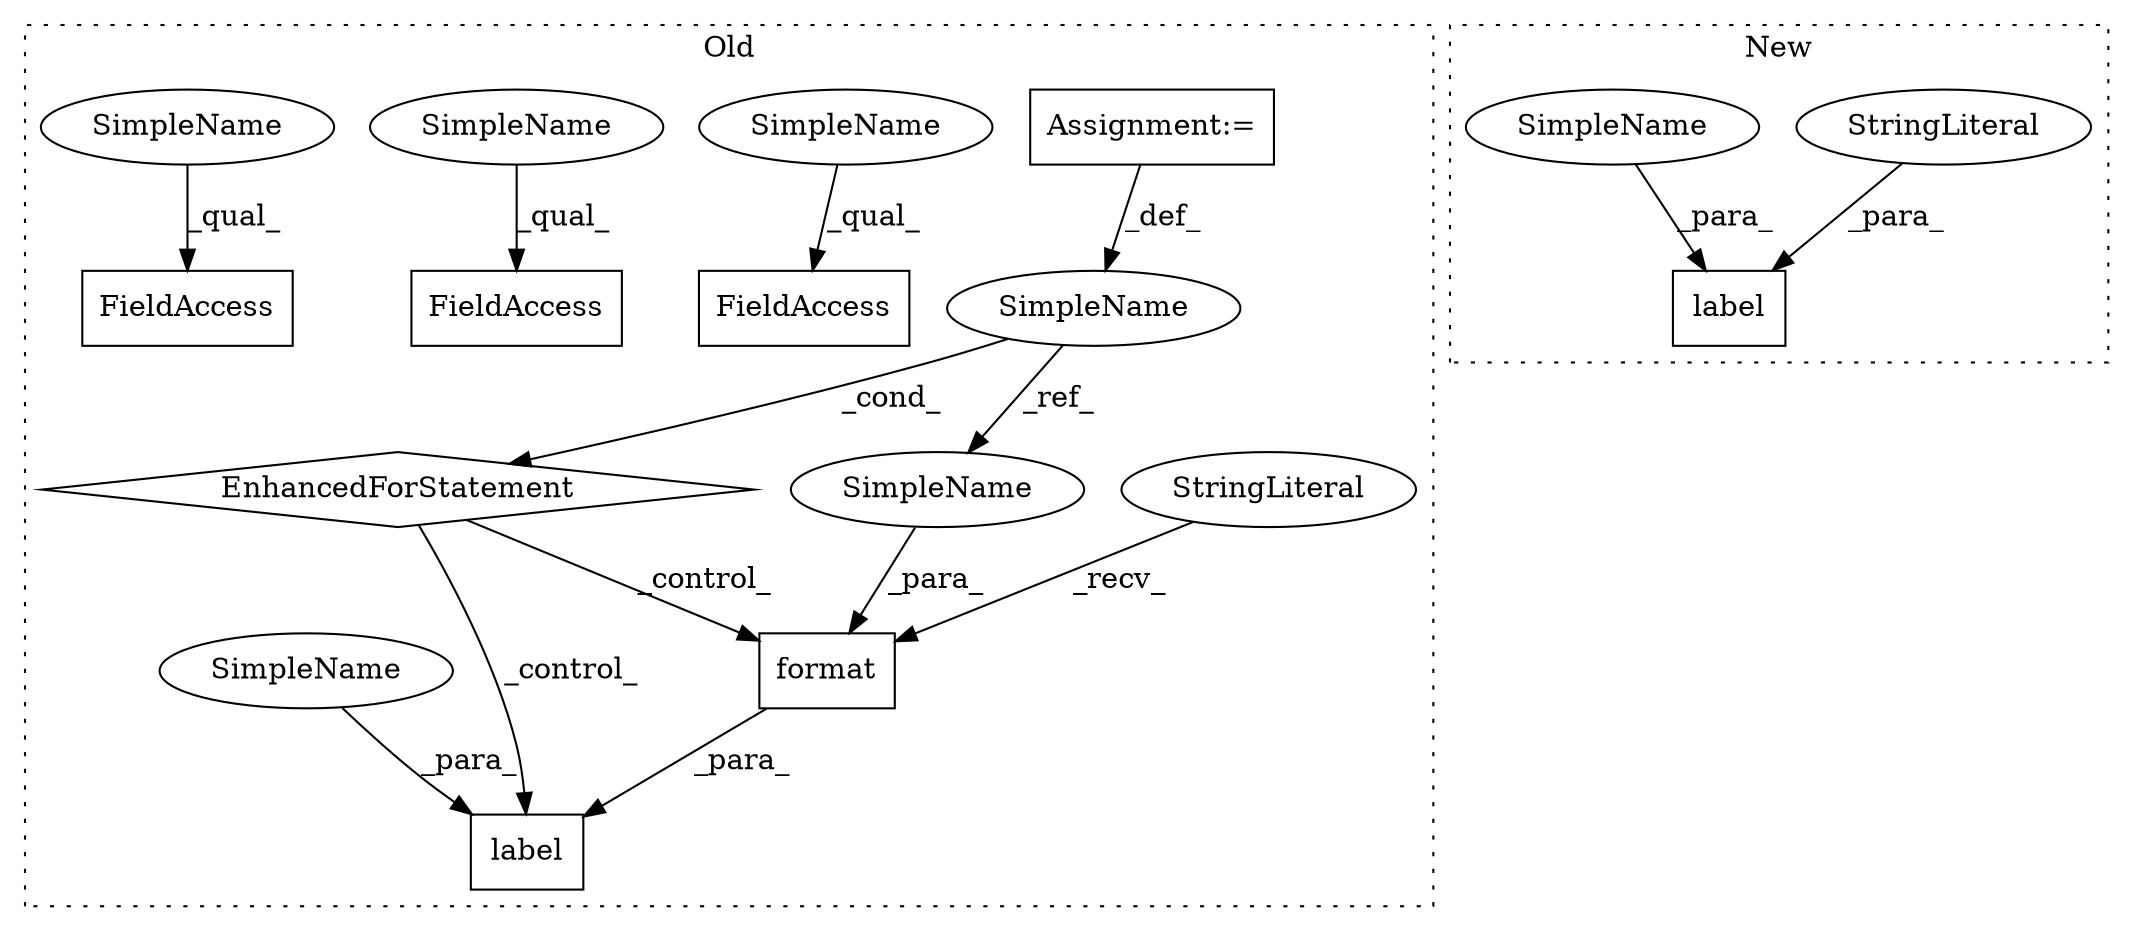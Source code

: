digraph G {
subgraph cluster0 {
1 [label="label" a="32" s="4148,4196" l="6,1" shape="box"];
3 [label="format" a="32" s="4177,4195" l="7,1" shape="box"];
4 [label="EnhancedForStatement" a="70" s="3931,4055" l="81,2" shape="diamond"];
5 [label="SimpleName" a="42" s="4020" l="5" shape="ellipse"];
7 [label="StringLiteral" a="45" s="4164" l="12" shape="ellipse"];
8 [label="FieldAccess" a="22" s="4220" l="13" shape="box"];
9 [label="FieldAccess" a="22" s="3893" l="13" shape="box"];
10 [label="FieldAccess" a="22" s="4038" l="16" shape="box"];
11 [label="Assignment:=" a="7" s="3931,4055" l="81,2" shape="box"];
12 [label="SimpleName" a="42" s="3893" l="4" shape="ellipse"];
13 [label="SimpleName" a="42" s="4038" l="4" shape="ellipse"];
14 [label="SimpleName" a="42" s="4220" l="4" shape="ellipse"];
15 [label="SimpleName" a="42" s="4159" l="4" shape="ellipse"];
16 [label="SimpleName" a="42" s="4190" l="5" shape="ellipse"];
label = "Old";
style="dotted";
}
subgraph cluster1 {
2 [label="label" a="32" s="4127,4230" l="6,1" shape="box"];
6 [label="StringLiteral" a="45" s="4144" l="86" shape="ellipse"];
17 [label="SimpleName" a="42" s="4139" l="4" shape="ellipse"];
label = "New";
style="dotted";
}
3 -> 1 [label="_para_"];
4 -> 3 [label="_control_"];
4 -> 1 [label="_control_"];
5 -> 4 [label="_cond_"];
5 -> 16 [label="_ref_"];
6 -> 2 [label="_para_"];
7 -> 3 [label="_recv_"];
11 -> 5 [label="_def_"];
12 -> 9 [label="_qual_"];
13 -> 10 [label="_qual_"];
14 -> 8 [label="_qual_"];
15 -> 1 [label="_para_"];
16 -> 3 [label="_para_"];
17 -> 2 [label="_para_"];
}